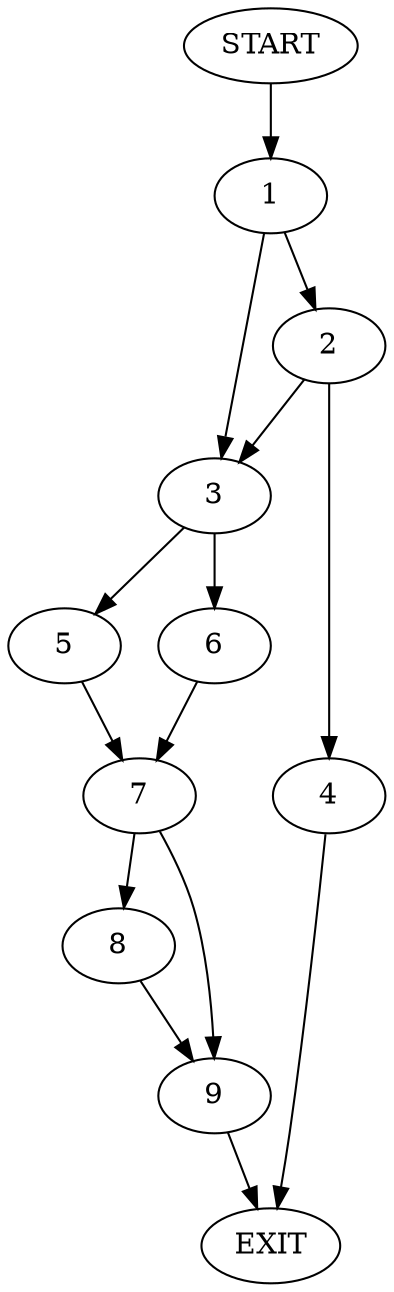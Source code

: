 digraph {
0 [label="START"]
10 [label="EXIT"]
0 -> 1
1 -> 2
1 -> 3
2 -> 3
2 -> 4
3 -> 5
3 -> 6
4 -> 10
5 -> 7
6 -> 7
7 -> 8
7 -> 9
8 -> 9
9 -> 10
}
